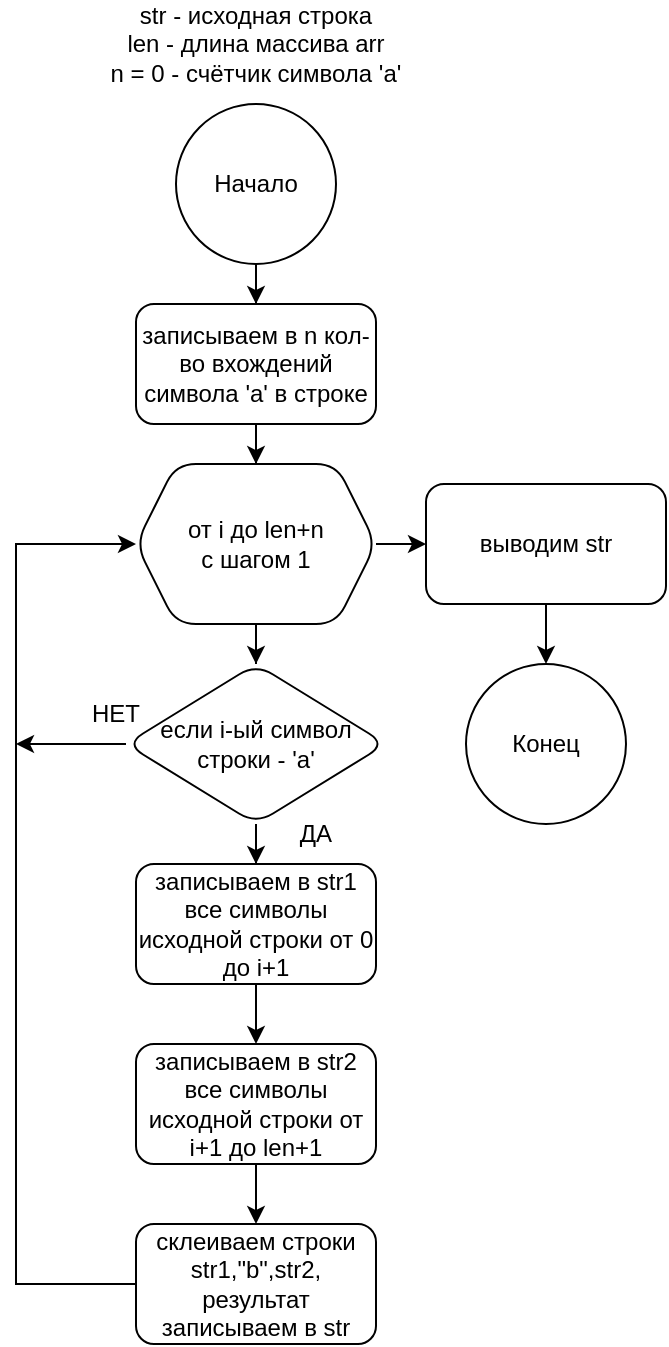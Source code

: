 <mxfile version="21.2.9" type="device">
  <diagram id="C5RBs43oDa-KdzZeNtuy" name="Page-1">
    <mxGraphModel dx="1434" dy="796" grid="1" gridSize="10" guides="1" tooltips="1" connect="1" arrows="1" fold="1" page="1" pageScale="1" pageWidth="827" pageHeight="1169" math="0" shadow="0">
      <root>
        <mxCell id="WIyWlLk6GJQsqaUBKTNV-0" />
        <mxCell id="WIyWlLk6GJQsqaUBKTNV-1" parent="WIyWlLk6GJQsqaUBKTNV-0" />
        <mxCell id="IC-82JVB1G__YDiCtuwO-1" value="str - исходная строка&lt;br&gt;len - длина массива arr&lt;br&gt;n = 0 - счётчик символа &#39;a&#39;" style="text;html=1;strokeColor=none;fillColor=none;align=center;verticalAlign=middle;whiteSpace=wrap;rounded=0;" vertex="1" parent="WIyWlLk6GJQsqaUBKTNV-1">
          <mxGeometry x="115" y="80" width="170" height="40" as="geometry" />
        </mxCell>
        <mxCell id="IC-82JVB1G__YDiCtuwO-19" value="" style="edgeStyle=orthogonalEdgeStyle;rounded=0;orthogonalLoop=1;jettySize=auto;html=1;" edge="1" parent="WIyWlLk6GJQsqaUBKTNV-1" source="IC-82JVB1G__YDiCtuwO-15" target="IC-82JVB1G__YDiCtuwO-18">
          <mxGeometry relative="1" as="geometry" />
        </mxCell>
        <mxCell id="IC-82JVB1G__YDiCtuwO-15" value="Начало" style="ellipse;whiteSpace=wrap;html=1;aspect=fixed;" vertex="1" parent="WIyWlLk6GJQsqaUBKTNV-1">
          <mxGeometry x="160" y="130" width="80" height="80" as="geometry" />
        </mxCell>
        <mxCell id="IC-82JVB1G__YDiCtuwO-21" value="" style="edgeStyle=orthogonalEdgeStyle;rounded=0;orthogonalLoop=1;jettySize=auto;html=1;" edge="1" parent="WIyWlLk6GJQsqaUBKTNV-1" source="IC-82JVB1G__YDiCtuwO-18" target="IC-82JVB1G__YDiCtuwO-20">
          <mxGeometry relative="1" as="geometry" />
        </mxCell>
        <mxCell id="IC-82JVB1G__YDiCtuwO-18" value="записываем в n кол-во вхождений символа &#39;a&#39; в строке" style="rounded=1;whiteSpace=wrap;html=1;" vertex="1" parent="WIyWlLk6GJQsqaUBKTNV-1">
          <mxGeometry x="140" y="230" width="120" height="60" as="geometry" />
        </mxCell>
        <mxCell id="IC-82JVB1G__YDiCtuwO-23" value="" style="edgeStyle=orthogonalEdgeStyle;rounded=0;orthogonalLoop=1;jettySize=auto;html=1;" edge="1" parent="WIyWlLk6GJQsqaUBKTNV-1" source="IC-82JVB1G__YDiCtuwO-20" target="IC-82JVB1G__YDiCtuwO-22">
          <mxGeometry relative="1" as="geometry" />
        </mxCell>
        <mxCell id="IC-82JVB1G__YDiCtuwO-33" value="" style="edgeStyle=orthogonalEdgeStyle;rounded=0;orthogonalLoop=1;jettySize=auto;html=1;" edge="1" parent="WIyWlLk6GJQsqaUBKTNV-1" source="IC-82JVB1G__YDiCtuwO-20" target="IC-82JVB1G__YDiCtuwO-32">
          <mxGeometry relative="1" as="geometry" />
        </mxCell>
        <mxCell id="IC-82JVB1G__YDiCtuwO-20" value="от i до len+n&lt;br&gt;с шагом 1" style="shape=hexagon;perimeter=hexagonPerimeter2;whiteSpace=wrap;html=1;fixedSize=1;rounded=1;" vertex="1" parent="WIyWlLk6GJQsqaUBKTNV-1">
          <mxGeometry x="140" y="310" width="120" height="80" as="geometry" />
        </mxCell>
        <mxCell id="IC-82JVB1G__YDiCtuwO-25" value="" style="edgeStyle=orthogonalEdgeStyle;rounded=0;orthogonalLoop=1;jettySize=auto;html=1;" edge="1" parent="WIyWlLk6GJQsqaUBKTNV-1" source="IC-82JVB1G__YDiCtuwO-22" target="IC-82JVB1G__YDiCtuwO-24">
          <mxGeometry relative="1" as="geometry" />
        </mxCell>
        <mxCell id="IC-82JVB1G__YDiCtuwO-22" value="если i-ый символ строки - &#39;a&#39;" style="rhombus;whiteSpace=wrap;html=1;rounded=1;" vertex="1" parent="WIyWlLk6GJQsqaUBKTNV-1">
          <mxGeometry x="135" y="410" width="130" height="80" as="geometry" />
        </mxCell>
        <mxCell id="IC-82JVB1G__YDiCtuwO-27" value="" style="edgeStyle=orthogonalEdgeStyle;rounded=0;orthogonalLoop=1;jettySize=auto;html=1;" edge="1" parent="WIyWlLk6GJQsqaUBKTNV-1" source="IC-82JVB1G__YDiCtuwO-24" target="IC-82JVB1G__YDiCtuwO-26">
          <mxGeometry relative="1" as="geometry" />
        </mxCell>
        <mxCell id="IC-82JVB1G__YDiCtuwO-24" value="записываем в str1 все символы исходной строки от 0 до i+1" style="whiteSpace=wrap;html=1;rounded=1;" vertex="1" parent="WIyWlLk6GJQsqaUBKTNV-1">
          <mxGeometry x="140" y="510" width="120" height="60" as="geometry" />
        </mxCell>
        <mxCell id="IC-82JVB1G__YDiCtuwO-29" value="" style="edgeStyle=orthogonalEdgeStyle;rounded=0;orthogonalLoop=1;jettySize=auto;html=1;" edge="1" parent="WIyWlLk6GJQsqaUBKTNV-1" source="IC-82JVB1G__YDiCtuwO-26" target="IC-82JVB1G__YDiCtuwO-28">
          <mxGeometry relative="1" as="geometry" />
        </mxCell>
        <mxCell id="IC-82JVB1G__YDiCtuwO-26" value="записываем в str2 все символы исходной строки от i+1 до len+1" style="whiteSpace=wrap;html=1;rounded=1;" vertex="1" parent="WIyWlLk6GJQsqaUBKTNV-1">
          <mxGeometry x="140" y="600" width="120" height="60" as="geometry" />
        </mxCell>
        <mxCell id="IC-82JVB1G__YDiCtuwO-28" value="склеиваем строки str1,&quot;b&quot;,str2, результат записываем в str" style="whiteSpace=wrap;html=1;rounded=1;" vertex="1" parent="WIyWlLk6GJQsqaUBKTNV-1">
          <mxGeometry x="140" y="690" width="120" height="60" as="geometry" />
        </mxCell>
        <mxCell id="IC-82JVB1G__YDiCtuwO-30" value="" style="endArrow=classic;html=1;rounded=0;exitX=0;exitY=0.5;exitDx=0;exitDy=0;" edge="1" parent="WIyWlLk6GJQsqaUBKTNV-1" source="IC-82JVB1G__YDiCtuwO-28">
          <mxGeometry width="50" height="50" relative="1" as="geometry">
            <mxPoint x="40" y="400" as="sourcePoint" />
            <mxPoint x="140" y="350" as="targetPoint" />
            <Array as="points">
              <mxPoint x="80" y="720" />
              <mxPoint x="80" y="540" />
              <mxPoint x="80" y="350" />
            </Array>
          </mxGeometry>
        </mxCell>
        <mxCell id="IC-82JVB1G__YDiCtuwO-31" value="" style="endArrow=classic;html=1;rounded=0;exitX=0;exitY=0.5;exitDx=0;exitDy=0;" edge="1" parent="WIyWlLk6GJQsqaUBKTNV-1" source="IC-82JVB1G__YDiCtuwO-22">
          <mxGeometry width="50" height="50" relative="1" as="geometry">
            <mxPoint x="10" y="430" as="sourcePoint" />
            <mxPoint x="80" y="450" as="targetPoint" />
          </mxGeometry>
        </mxCell>
        <mxCell id="IC-82JVB1G__YDiCtuwO-35" value="" style="edgeStyle=orthogonalEdgeStyle;rounded=0;orthogonalLoop=1;jettySize=auto;html=1;" edge="1" parent="WIyWlLk6GJQsqaUBKTNV-1" source="IC-82JVB1G__YDiCtuwO-32" target="IC-82JVB1G__YDiCtuwO-34">
          <mxGeometry relative="1" as="geometry" />
        </mxCell>
        <mxCell id="IC-82JVB1G__YDiCtuwO-32" value="выводим str" style="whiteSpace=wrap;html=1;rounded=1;" vertex="1" parent="WIyWlLk6GJQsqaUBKTNV-1">
          <mxGeometry x="285" y="320" width="120" height="60" as="geometry" />
        </mxCell>
        <mxCell id="IC-82JVB1G__YDiCtuwO-34" value="Конец" style="ellipse;whiteSpace=wrap;html=1;rounded=1;" vertex="1" parent="WIyWlLk6GJQsqaUBKTNV-1">
          <mxGeometry x="305" y="410" width="80" height="80" as="geometry" />
        </mxCell>
        <mxCell id="IC-82JVB1G__YDiCtuwO-36" value="ДА" style="text;html=1;strokeColor=none;fillColor=none;align=center;verticalAlign=middle;whiteSpace=wrap;rounded=0;" vertex="1" parent="WIyWlLk6GJQsqaUBKTNV-1">
          <mxGeometry x="200" y="480" width="60" height="30" as="geometry" />
        </mxCell>
        <mxCell id="IC-82JVB1G__YDiCtuwO-37" value="НЕТ" style="text;html=1;strokeColor=none;fillColor=none;align=center;verticalAlign=middle;whiteSpace=wrap;rounded=0;" vertex="1" parent="WIyWlLk6GJQsqaUBKTNV-1">
          <mxGeometry x="100" y="420" width="60" height="30" as="geometry" />
        </mxCell>
      </root>
    </mxGraphModel>
  </diagram>
</mxfile>
